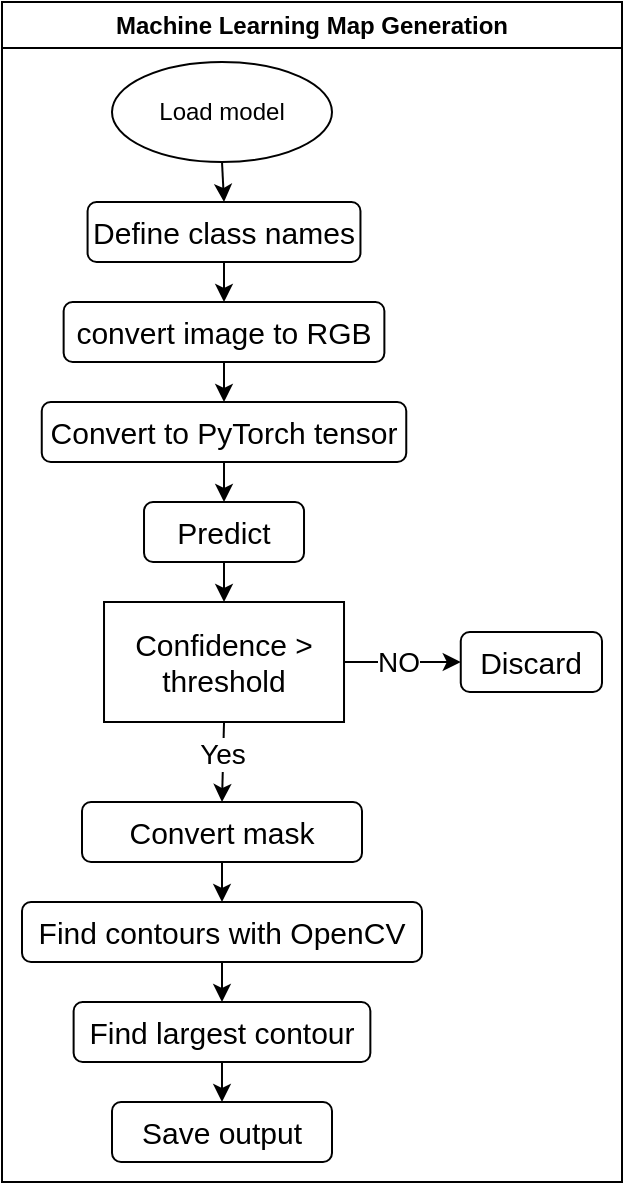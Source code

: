 <mxfile version="27.1.1">
  <diagram name="Page-1" id="HRGJyEPGa_MsWdXGEaco">
    <mxGraphModel dx="1424" dy="802" grid="1" gridSize="10" guides="1" tooltips="1" connect="1" arrows="1" fold="1" page="1" pageScale="1" pageWidth="850" pageHeight="1100" math="0" shadow="0">
      <root>
        <mxCell id="0" />
        <mxCell id="1" parent="0" />
        <mxCell id="yIRdzj23Edwq_WL7bTfc-16" value="Machine Learning Map Generation" style="swimlane;whiteSpace=wrap;html=1;" vertex="1" parent="1">
          <mxGeometry x="80" y="140" width="310" height="590" as="geometry">
            <mxRectangle x="150" y="110" width="270" height="30" as="alternateBounds" />
          </mxGeometry>
        </mxCell>
        <mxCell id="yIRdzj23Edwq_WL7bTfc-58" value="Load model" style="ellipse;whiteSpace=wrap;html=1;" vertex="1" parent="yIRdzj23Edwq_WL7bTfc-16">
          <mxGeometry x="55" y="30" width="110" height="50" as="geometry" />
        </mxCell>
        <mxCell id="yIRdzj23Edwq_WL7bTfc-59" value="&lt;font style=&quot;font-size: 15px;&quot;&gt;convert image to RGB&lt;/font&gt;" style="rounded=1;whiteSpace=wrap;html=1;" vertex="1" parent="yIRdzj23Edwq_WL7bTfc-16">
          <mxGeometry x="30.82" y="150" width="160.37" height="30" as="geometry" />
        </mxCell>
        <mxCell id="yIRdzj23Edwq_WL7bTfc-68" value="&lt;font style=&quot;font-size: 15px;&quot;&gt;Convert to PyTorch tensor&lt;/font&gt;" style="rounded=1;whiteSpace=wrap;html=1;" vertex="1" parent="yIRdzj23Edwq_WL7bTfc-16">
          <mxGeometry x="19.88" y="200" width="182.25" height="30" as="geometry" />
        </mxCell>
        <mxCell id="yIRdzj23Edwq_WL7bTfc-67" value="&lt;font style=&quot;font-size: 15px;&quot;&gt;Predict&lt;/font&gt;" style="rounded=1;whiteSpace=wrap;html=1;" vertex="1" parent="yIRdzj23Edwq_WL7bTfc-16">
          <mxGeometry x="71.01" y="250" width="80" height="30" as="geometry" />
        </mxCell>
        <mxCell id="yIRdzj23Edwq_WL7bTfc-66" value="&lt;font style=&quot;font-size: 15px;&quot;&gt;Define class names&lt;/font&gt;" style="rounded=1;whiteSpace=wrap;html=1;" vertex="1" parent="yIRdzj23Edwq_WL7bTfc-16">
          <mxGeometry x="42.79" y="100" width="136.44" height="30" as="geometry" />
        </mxCell>
        <mxCell id="yIRdzj23Edwq_WL7bTfc-69" value="" style="endArrow=classic;html=1;rounded=0;exitX=0.5;exitY=1;exitDx=0;exitDy=0;entryX=0.5;entryY=0;entryDx=0;entryDy=0;" edge="1" parent="yIRdzj23Edwq_WL7bTfc-16" source="yIRdzj23Edwq_WL7bTfc-58" target="yIRdzj23Edwq_WL7bTfc-66">
          <mxGeometry width="50" height="50" relative="1" as="geometry">
            <mxPoint x="86" y="380" as="sourcePoint" />
            <mxPoint x="136" y="330" as="targetPoint" />
          </mxGeometry>
        </mxCell>
        <mxCell id="yIRdzj23Edwq_WL7bTfc-70" value="" style="endArrow=classic;html=1;rounded=0;exitX=0.5;exitY=1;exitDx=0;exitDy=0;entryX=0.5;entryY=0;entryDx=0;entryDy=0;" edge="1" parent="yIRdzj23Edwq_WL7bTfc-16" source="yIRdzj23Edwq_WL7bTfc-66" target="yIRdzj23Edwq_WL7bTfc-59">
          <mxGeometry width="50" height="50" relative="1" as="geometry">
            <mxPoint x="86" y="380" as="sourcePoint" />
            <mxPoint x="136" y="330" as="targetPoint" />
          </mxGeometry>
        </mxCell>
        <mxCell id="yIRdzj23Edwq_WL7bTfc-71" value="" style="endArrow=classic;html=1;rounded=0;exitX=0.5;exitY=1;exitDx=0;exitDy=0;" edge="1" parent="yIRdzj23Edwq_WL7bTfc-16" source="yIRdzj23Edwq_WL7bTfc-59" target="yIRdzj23Edwq_WL7bTfc-68">
          <mxGeometry width="50" height="50" relative="1" as="geometry">
            <mxPoint x="86" y="380" as="sourcePoint" />
            <mxPoint x="136" y="330" as="targetPoint" />
          </mxGeometry>
        </mxCell>
        <mxCell id="yIRdzj23Edwq_WL7bTfc-72" value="" style="endArrow=classic;html=1;rounded=0;exitX=0.5;exitY=1;exitDx=0;exitDy=0;entryX=0.5;entryY=0;entryDx=0;entryDy=0;" edge="1" parent="yIRdzj23Edwq_WL7bTfc-16" source="yIRdzj23Edwq_WL7bTfc-68" target="yIRdzj23Edwq_WL7bTfc-67">
          <mxGeometry width="50" height="50" relative="1" as="geometry">
            <mxPoint x="86" y="380" as="sourcePoint" />
            <mxPoint x="136" y="330" as="targetPoint" />
          </mxGeometry>
        </mxCell>
        <mxCell id="yIRdzj23Edwq_WL7bTfc-73" value="" style="endArrow=classic;html=1;rounded=0;exitX=0.5;exitY=1;exitDx=0;exitDy=0;entryX=0.5;entryY=0;entryDx=0;entryDy=0;" edge="1" parent="yIRdzj23Edwq_WL7bTfc-16" source="yIRdzj23Edwq_WL7bTfc-67" target="yIRdzj23Edwq_WL7bTfc-81">
          <mxGeometry width="50" height="50" relative="1" as="geometry">
            <mxPoint x="86" y="380" as="sourcePoint" />
            <mxPoint x="110.005" y="300" as="targetPoint" />
          </mxGeometry>
        </mxCell>
        <mxCell id="yIRdzj23Edwq_WL7bTfc-81" value="&lt;font style=&quot;font-size: 15px;&quot;&gt;Confidence &amp;gt; threshold&lt;/font&gt;" style="rounded=0;whiteSpace=wrap;html=1;" vertex="1" parent="yIRdzj23Edwq_WL7bTfc-16">
          <mxGeometry x="51.01" y="300" width="120" height="60" as="geometry" />
        </mxCell>
        <mxCell id="yIRdzj23Edwq_WL7bTfc-83" value="&lt;font style=&quot;font-size: 15px;&quot;&gt;Convert mask&lt;/font&gt;" style="rounded=1;whiteSpace=wrap;html=1;" vertex="1" parent="yIRdzj23Edwq_WL7bTfc-16">
          <mxGeometry x="40.0" y="400" width="140" height="30" as="geometry" />
        </mxCell>
        <mxCell id="yIRdzj23Edwq_WL7bTfc-84" value="&lt;font style=&quot;font-size: 15px;&quot;&gt;Find contours with OpenCV&lt;/font&gt;" style="rounded=1;whiteSpace=wrap;html=1;" vertex="1" parent="yIRdzj23Edwq_WL7bTfc-16">
          <mxGeometry x="10.0" y="450" width="200" height="30" as="geometry" />
        </mxCell>
        <mxCell id="yIRdzj23Edwq_WL7bTfc-85" value="" style="endArrow=classic;html=1;rounded=0;exitX=0.5;exitY=1;exitDx=0;exitDy=0;entryX=0.5;entryY=0;entryDx=0;entryDy=0;" edge="1" parent="yIRdzj23Edwq_WL7bTfc-16" source="yIRdzj23Edwq_WL7bTfc-81" target="yIRdzj23Edwq_WL7bTfc-83">
          <mxGeometry width="50" height="50" relative="1" as="geometry">
            <mxPoint x="249.38" y="360" as="sourcePoint" />
            <mxPoint x="299.38" y="310" as="targetPoint" />
          </mxGeometry>
        </mxCell>
        <mxCell id="yIRdzj23Edwq_WL7bTfc-86" value="&lt;font style=&quot;font-size: 14px;&quot;&gt;Yes&lt;/font&gt;" style="edgeLabel;html=1;align=center;verticalAlign=middle;resizable=0;points=[];" vertex="1" connectable="0" parent="yIRdzj23Edwq_WL7bTfc-85">
          <mxGeometry x="-0.2" y="-1" relative="1" as="geometry">
            <mxPoint as="offset" />
          </mxGeometry>
        </mxCell>
        <mxCell id="yIRdzj23Edwq_WL7bTfc-88" value="" style="endArrow=classic;html=1;rounded=0;exitX=0.5;exitY=1;exitDx=0;exitDy=0;entryX=0.5;entryY=0;entryDx=0;entryDy=0;" edge="1" parent="yIRdzj23Edwq_WL7bTfc-16" source="yIRdzj23Edwq_WL7bTfc-83" target="yIRdzj23Edwq_WL7bTfc-84">
          <mxGeometry width="50" height="50" relative="1" as="geometry">
            <mxPoint x="249.38" y="350" as="sourcePoint" />
            <mxPoint x="299.38" y="300" as="targetPoint" />
          </mxGeometry>
        </mxCell>
        <mxCell id="yIRdzj23Edwq_WL7bTfc-92" value="&lt;font style=&quot;font-size: 15px;&quot;&gt;Find largest contour&lt;/font&gt;" style="rounded=1;whiteSpace=wrap;html=1;" vertex="1" parent="yIRdzj23Edwq_WL7bTfc-16">
          <mxGeometry x="35.81" y="500" width="148.37" height="30" as="geometry" />
        </mxCell>
        <mxCell id="yIRdzj23Edwq_WL7bTfc-91" value="&lt;font style=&quot;font-size: 15px;&quot;&gt;Save output&lt;/font&gt;" style="rounded=1;whiteSpace=wrap;html=1;" vertex="1" parent="yIRdzj23Edwq_WL7bTfc-16">
          <mxGeometry x="55" y="550" width="110" height="30" as="geometry" />
        </mxCell>
        <mxCell id="yIRdzj23Edwq_WL7bTfc-90" value="&lt;font style=&quot;font-size: 15px;&quot;&gt;Discard&lt;/font&gt;" style="rounded=1;whiteSpace=wrap;html=1;" vertex="1" parent="yIRdzj23Edwq_WL7bTfc-16">
          <mxGeometry x="229.38" y="315" width="70.62" height="30" as="geometry" />
        </mxCell>
        <mxCell id="yIRdzj23Edwq_WL7bTfc-93" value="" style="endArrow=classic;html=1;rounded=0;exitX=1;exitY=0.5;exitDx=0;exitDy=0;entryX=0;entryY=0.5;entryDx=0;entryDy=0;" edge="1" parent="yIRdzj23Edwq_WL7bTfc-16" source="yIRdzj23Edwq_WL7bTfc-81" target="yIRdzj23Edwq_WL7bTfc-90">
          <mxGeometry width="50" height="50" relative="1" as="geometry">
            <mxPoint x="249.38" y="350" as="sourcePoint" />
            <mxPoint x="299.38" y="300" as="targetPoint" />
          </mxGeometry>
        </mxCell>
        <mxCell id="yIRdzj23Edwq_WL7bTfc-96" value="&lt;font style=&quot;font-size: 14px;&quot;&gt;NO&lt;/font&gt;" style="edgeLabel;html=1;align=center;verticalAlign=middle;resizable=0;points=[];" vertex="1" connectable="0" parent="yIRdzj23Edwq_WL7bTfc-93">
          <mxGeometry x="-0.097" y="3" relative="1" as="geometry">
            <mxPoint y="3" as="offset" />
          </mxGeometry>
        </mxCell>
        <mxCell id="yIRdzj23Edwq_WL7bTfc-97" value="" style="endArrow=classic;html=1;rounded=0;exitX=0.5;exitY=1;exitDx=0;exitDy=0;entryX=0.5;entryY=0;entryDx=0;entryDy=0;" edge="1" parent="yIRdzj23Edwq_WL7bTfc-16" source="yIRdzj23Edwq_WL7bTfc-84" target="yIRdzj23Edwq_WL7bTfc-92">
          <mxGeometry width="50" height="50" relative="1" as="geometry">
            <mxPoint x="249.38" y="350" as="sourcePoint" />
            <mxPoint x="299.38" y="300" as="targetPoint" />
          </mxGeometry>
        </mxCell>
        <mxCell id="yIRdzj23Edwq_WL7bTfc-98" value="" style="endArrow=classic;html=1;rounded=0;exitX=0.5;exitY=1;exitDx=0;exitDy=0;entryX=0.5;entryY=0;entryDx=0;entryDy=0;" edge="1" parent="yIRdzj23Edwq_WL7bTfc-16" source="yIRdzj23Edwq_WL7bTfc-92" target="yIRdzj23Edwq_WL7bTfc-91">
          <mxGeometry width="50" height="50" relative="1" as="geometry">
            <mxPoint x="249.38" y="350" as="sourcePoint" />
            <mxPoint x="299.38" y="300" as="targetPoint" />
          </mxGeometry>
        </mxCell>
      </root>
    </mxGraphModel>
  </diagram>
</mxfile>
